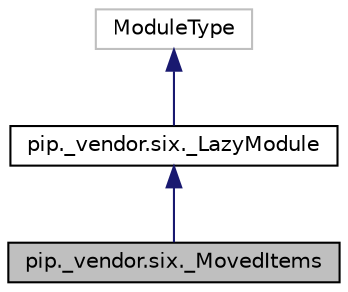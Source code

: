 digraph "pip._vendor.six._MovedItems"
{
  edge [fontname="Helvetica",fontsize="10",labelfontname="Helvetica",labelfontsize="10"];
  node [fontname="Helvetica",fontsize="10",shape=record];
  Node0 [label="pip._vendor.six._MovedItems",height=0.2,width=0.4,color="black", fillcolor="grey75", style="filled", fontcolor="black"];
  Node1 -> Node0 [dir="back",color="midnightblue",fontsize="10",style="solid",fontname="Helvetica"];
  Node1 [label="pip._vendor.six._LazyModule",height=0.2,width=0.4,color="black", fillcolor="white", style="filled",URL="$classpip_1_1__vendor_1_1six_1_1___lazy_module.html"];
  Node2 -> Node1 [dir="back",color="midnightblue",fontsize="10",style="solid",fontname="Helvetica"];
  Node2 [label="ModuleType",height=0.2,width=0.4,color="grey75", fillcolor="white", style="filled"];
}
